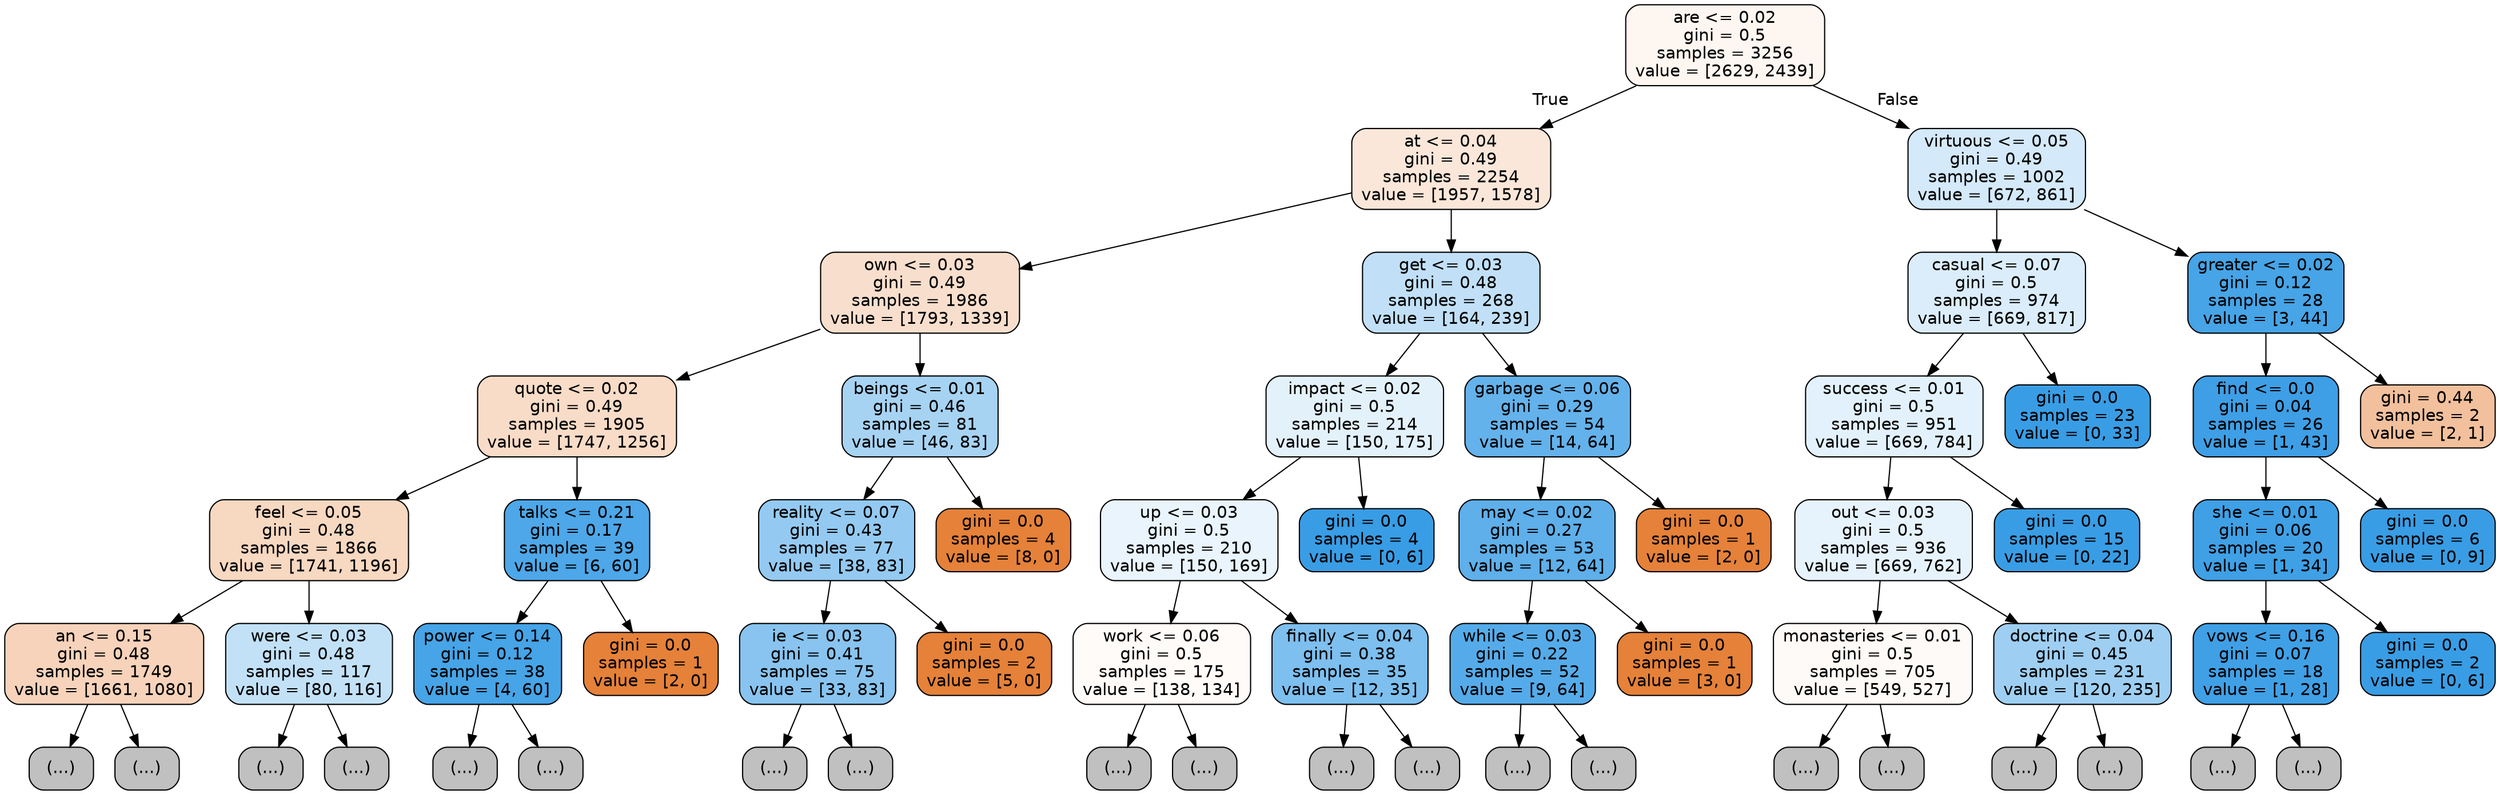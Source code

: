 digraph Tree {
node [shape=box, style="filled, rounded", color="black", fontname="helvetica"] ;
edge [fontname="helvetica"] ;
0 [label="are <= 0.02\ngini = 0.5\nsamples = 3256\nvalue = [2629, 2439]", fillcolor="#fdf6f1"] ;
1 [label="at <= 0.04\ngini = 0.49\nsamples = 2254\nvalue = [1957, 1578]", fillcolor="#fae7d9"] ;
0 -> 1 [labeldistance=2.5, labelangle=45, headlabel="True"] ;
2 [label="own <= 0.03\ngini = 0.49\nsamples = 1986\nvalue = [1793, 1339]", fillcolor="#f8dfcd"] ;
1 -> 2 ;
3 [label="quote <= 0.02\ngini = 0.49\nsamples = 1905\nvalue = [1747, 1256]", fillcolor="#f8dcc7"] ;
2 -> 3 ;
4 [label="feel <= 0.05\ngini = 0.48\nsamples = 1866\nvalue = [1741, 1196]", fillcolor="#f7d8c1"] ;
3 -> 4 ;
5 [label="an <= 0.15\ngini = 0.48\nsamples = 1749\nvalue = [1661, 1080]", fillcolor="#f6d3ba"] ;
4 -> 5 ;
6 [label="(...)", fillcolor="#C0C0C0"] ;
5 -> 6 ;
1137 [label="(...)", fillcolor="#C0C0C0"] ;
5 -> 1137 ;
1170 [label="were <= 0.03\ngini = 0.48\nsamples = 117\nvalue = [80, 116]", fillcolor="#c2e1f7"] ;
4 -> 1170 ;
1171 [label="(...)", fillcolor="#C0C0C0"] ;
1170 -> 1171 ;
1226 [label="(...)", fillcolor="#C0C0C0"] ;
1170 -> 1226 ;
1227 [label="talks <= 0.21\ngini = 0.17\nsamples = 39\nvalue = [6, 60]", fillcolor="#4da7e8"] ;
3 -> 1227 ;
1228 [label="power <= 0.14\ngini = 0.12\nsamples = 38\nvalue = [4, 60]", fillcolor="#46a4e7"] ;
1227 -> 1228 ;
1229 [label="(...)", fillcolor="#C0C0C0"] ;
1228 -> 1229 ;
1244 [label="(...)", fillcolor="#C0C0C0"] ;
1228 -> 1244 ;
1245 [label="gini = 0.0\nsamples = 1\nvalue = [2, 0]", fillcolor="#e58139"] ;
1227 -> 1245 ;
1246 [label="beings <= 0.01\ngini = 0.46\nsamples = 81\nvalue = [46, 83]", fillcolor="#a7d3f3"] ;
2 -> 1246 ;
1247 [label="reality <= 0.07\ngini = 0.43\nsamples = 77\nvalue = [38, 83]", fillcolor="#94caf1"] ;
1246 -> 1247 ;
1248 [label="ie <= 0.03\ngini = 0.41\nsamples = 75\nvalue = [33, 83]", fillcolor="#88c4ef"] ;
1247 -> 1248 ;
1249 [label="(...)", fillcolor="#C0C0C0"] ;
1248 -> 1249 ;
1294 [label="(...)", fillcolor="#C0C0C0"] ;
1248 -> 1294 ;
1295 [label="gini = 0.0\nsamples = 2\nvalue = [5, 0]", fillcolor="#e58139"] ;
1247 -> 1295 ;
1296 [label="gini = 0.0\nsamples = 4\nvalue = [8, 0]", fillcolor="#e58139"] ;
1246 -> 1296 ;
1297 [label="get <= 0.03\ngini = 0.48\nsamples = 268\nvalue = [164, 239]", fillcolor="#c1e0f7"] ;
1 -> 1297 ;
1298 [label="impact <= 0.02\ngini = 0.5\nsamples = 214\nvalue = [150, 175]", fillcolor="#e3f1fb"] ;
1297 -> 1298 ;
1299 [label="up <= 0.03\ngini = 0.5\nsamples = 210\nvalue = [150, 169]", fillcolor="#e9f4fc"] ;
1298 -> 1299 ;
1300 [label="work <= 0.06\ngini = 0.5\nsamples = 175\nvalue = [138, 134]", fillcolor="#fefbf9"] ;
1299 -> 1300 ;
1301 [label="(...)", fillcolor="#C0C0C0"] ;
1300 -> 1301 ;
1410 [label="(...)", fillcolor="#C0C0C0"] ;
1300 -> 1410 ;
1411 [label="finally <= 0.04\ngini = 0.38\nsamples = 35\nvalue = [12, 35]", fillcolor="#7dbfee"] ;
1299 -> 1411 ;
1412 [label="(...)", fillcolor="#C0C0C0"] ;
1411 -> 1412 ;
1423 [label="(...)", fillcolor="#C0C0C0"] ;
1411 -> 1423 ;
1424 [label="gini = 0.0\nsamples = 4\nvalue = [0, 6]", fillcolor="#399de5"] ;
1298 -> 1424 ;
1425 [label="garbage <= 0.06\ngini = 0.29\nsamples = 54\nvalue = [14, 64]", fillcolor="#64b2eb"] ;
1297 -> 1425 ;
1426 [label="may <= 0.02\ngini = 0.27\nsamples = 53\nvalue = [12, 64]", fillcolor="#5eafea"] ;
1425 -> 1426 ;
1427 [label="while <= 0.03\ngini = 0.22\nsamples = 52\nvalue = [9, 64]", fillcolor="#55abe9"] ;
1426 -> 1427 ;
1428 [label="(...)", fillcolor="#C0C0C0"] ;
1427 -> 1428 ;
1441 [label="(...)", fillcolor="#C0C0C0"] ;
1427 -> 1441 ;
1442 [label="gini = 0.0\nsamples = 1\nvalue = [3, 0]", fillcolor="#e58139"] ;
1426 -> 1442 ;
1443 [label="gini = 0.0\nsamples = 1\nvalue = [2, 0]", fillcolor="#e58139"] ;
1425 -> 1443 ;
1444 [label="virtuous <= 0.05\ngini = 0.49\nsamples = 1002\nvalue = [672, 861]", fillcolor="#d4e9f9"] ;
0 -> 1444 [labeldistance=2.5, labelangle=-45, headlabel="False"] ;
1445 [label="casual <= 0.07\ngini = 0.5\nsamples = 974\nvalue = [669, 817]", fillcolor="#dbedfa"] ;
1444 -> 1445 ;
1446 [label="success <= 0.01\ngini = 0.5\nsamples = 951\nvalue = [669, 784]", fillcolor="#e2f1fb"] ;
1445 -> 1446 ;
1447 [label="out <= 0.03\ngini = 0.5\nsamples = 936\nvalue = [669, 762]", fillcolor="#e7f3fc"] ;
1446 -> 1447 ;
1448 [label="monasteries <= 0.01\ngini = 0.5\nsamples = 705\nvalue = [549, 527]", fillcolor="#fefaf7"] ;
1447 -> 1448 ;
1449 [label="(...)", fillcolor="#C0C0C0"] ;
1448 -> 1449 ;
1774 [label="(...)", fillcolor="#C0C0C0"] ;
1448 -> 1774 ;
1775 [label="doctrine <= 0.04\ngini = 0.45\nsamples = 231\nvalue = [120, 235]", fillcolor="#9ecff2"] ;
1447 -> 1775 ;
1776 [label="(...)", fillcolor="#C0C0C0"] ;
1775 -> 1776 ;
1853 [label="(...)", fillcolor="#C0C0C0"] ;
1775 -> 1853 ;
1854 [label="gini = 0.0\nsamples = 15\nvalue = [0, 22]", fillcolor="#399de5"] ;
1446 -> 1854 ;
1855 [label="gini = 0.0\nsamples = 23\nvalue = [0, 33]", fillcolor="#399de5"] ;
1445 -> 1855 ;
1856 [label="greater <= 0.02\ngini = 0.12\nsamples = 28\nvalue = [3, 44]", fillcolor="#46a4e7"] ;
1444 -> 1856 ;
1857 [label="find <= 0.0\ngini = 0.04\nsamples = 26\nvalue = [1, 43]", fillcolor="#3e9fe6"] ;
1856 -> 1857 ;
1858 [label="she <= 0.01\ngini = 0.06\nsamples = 20\nvalue = [1, 34]", fillcolor="#3fa0e6"] ;
1857 -> 1858 ;
1859 [label="vows <= 0.16\ngini = 0.07\nsamples = 18\nvalue = [1, 28]", fillcolor="#40a0e6"] ;
1858 -> 1859 ;
1860 [label="(...)", fillcolor="#C0C0C0"] ;
1859 -> 1860 ;
1861 [label="(...)", fillcolor="#C0C0C0"] ;
1859 -> 1861 ;
1862 [label="gini = 0.0\nsamples = 2\nvalue = [0, 6]", fillcolor="#399de5"] ;
1858 -> 1862 ;
1863 [label="gini = 0.0\nsamples = 6\nvalue = [0, 9]", fillcolor="#399de5"] ;
1857 -> 1863 ;
1864 [label="gini = 0.44\nsamples = 2\nvalue = [2, 1]", fillcolor="#f2c09c"] ;
1856 -> 1864 ;
}